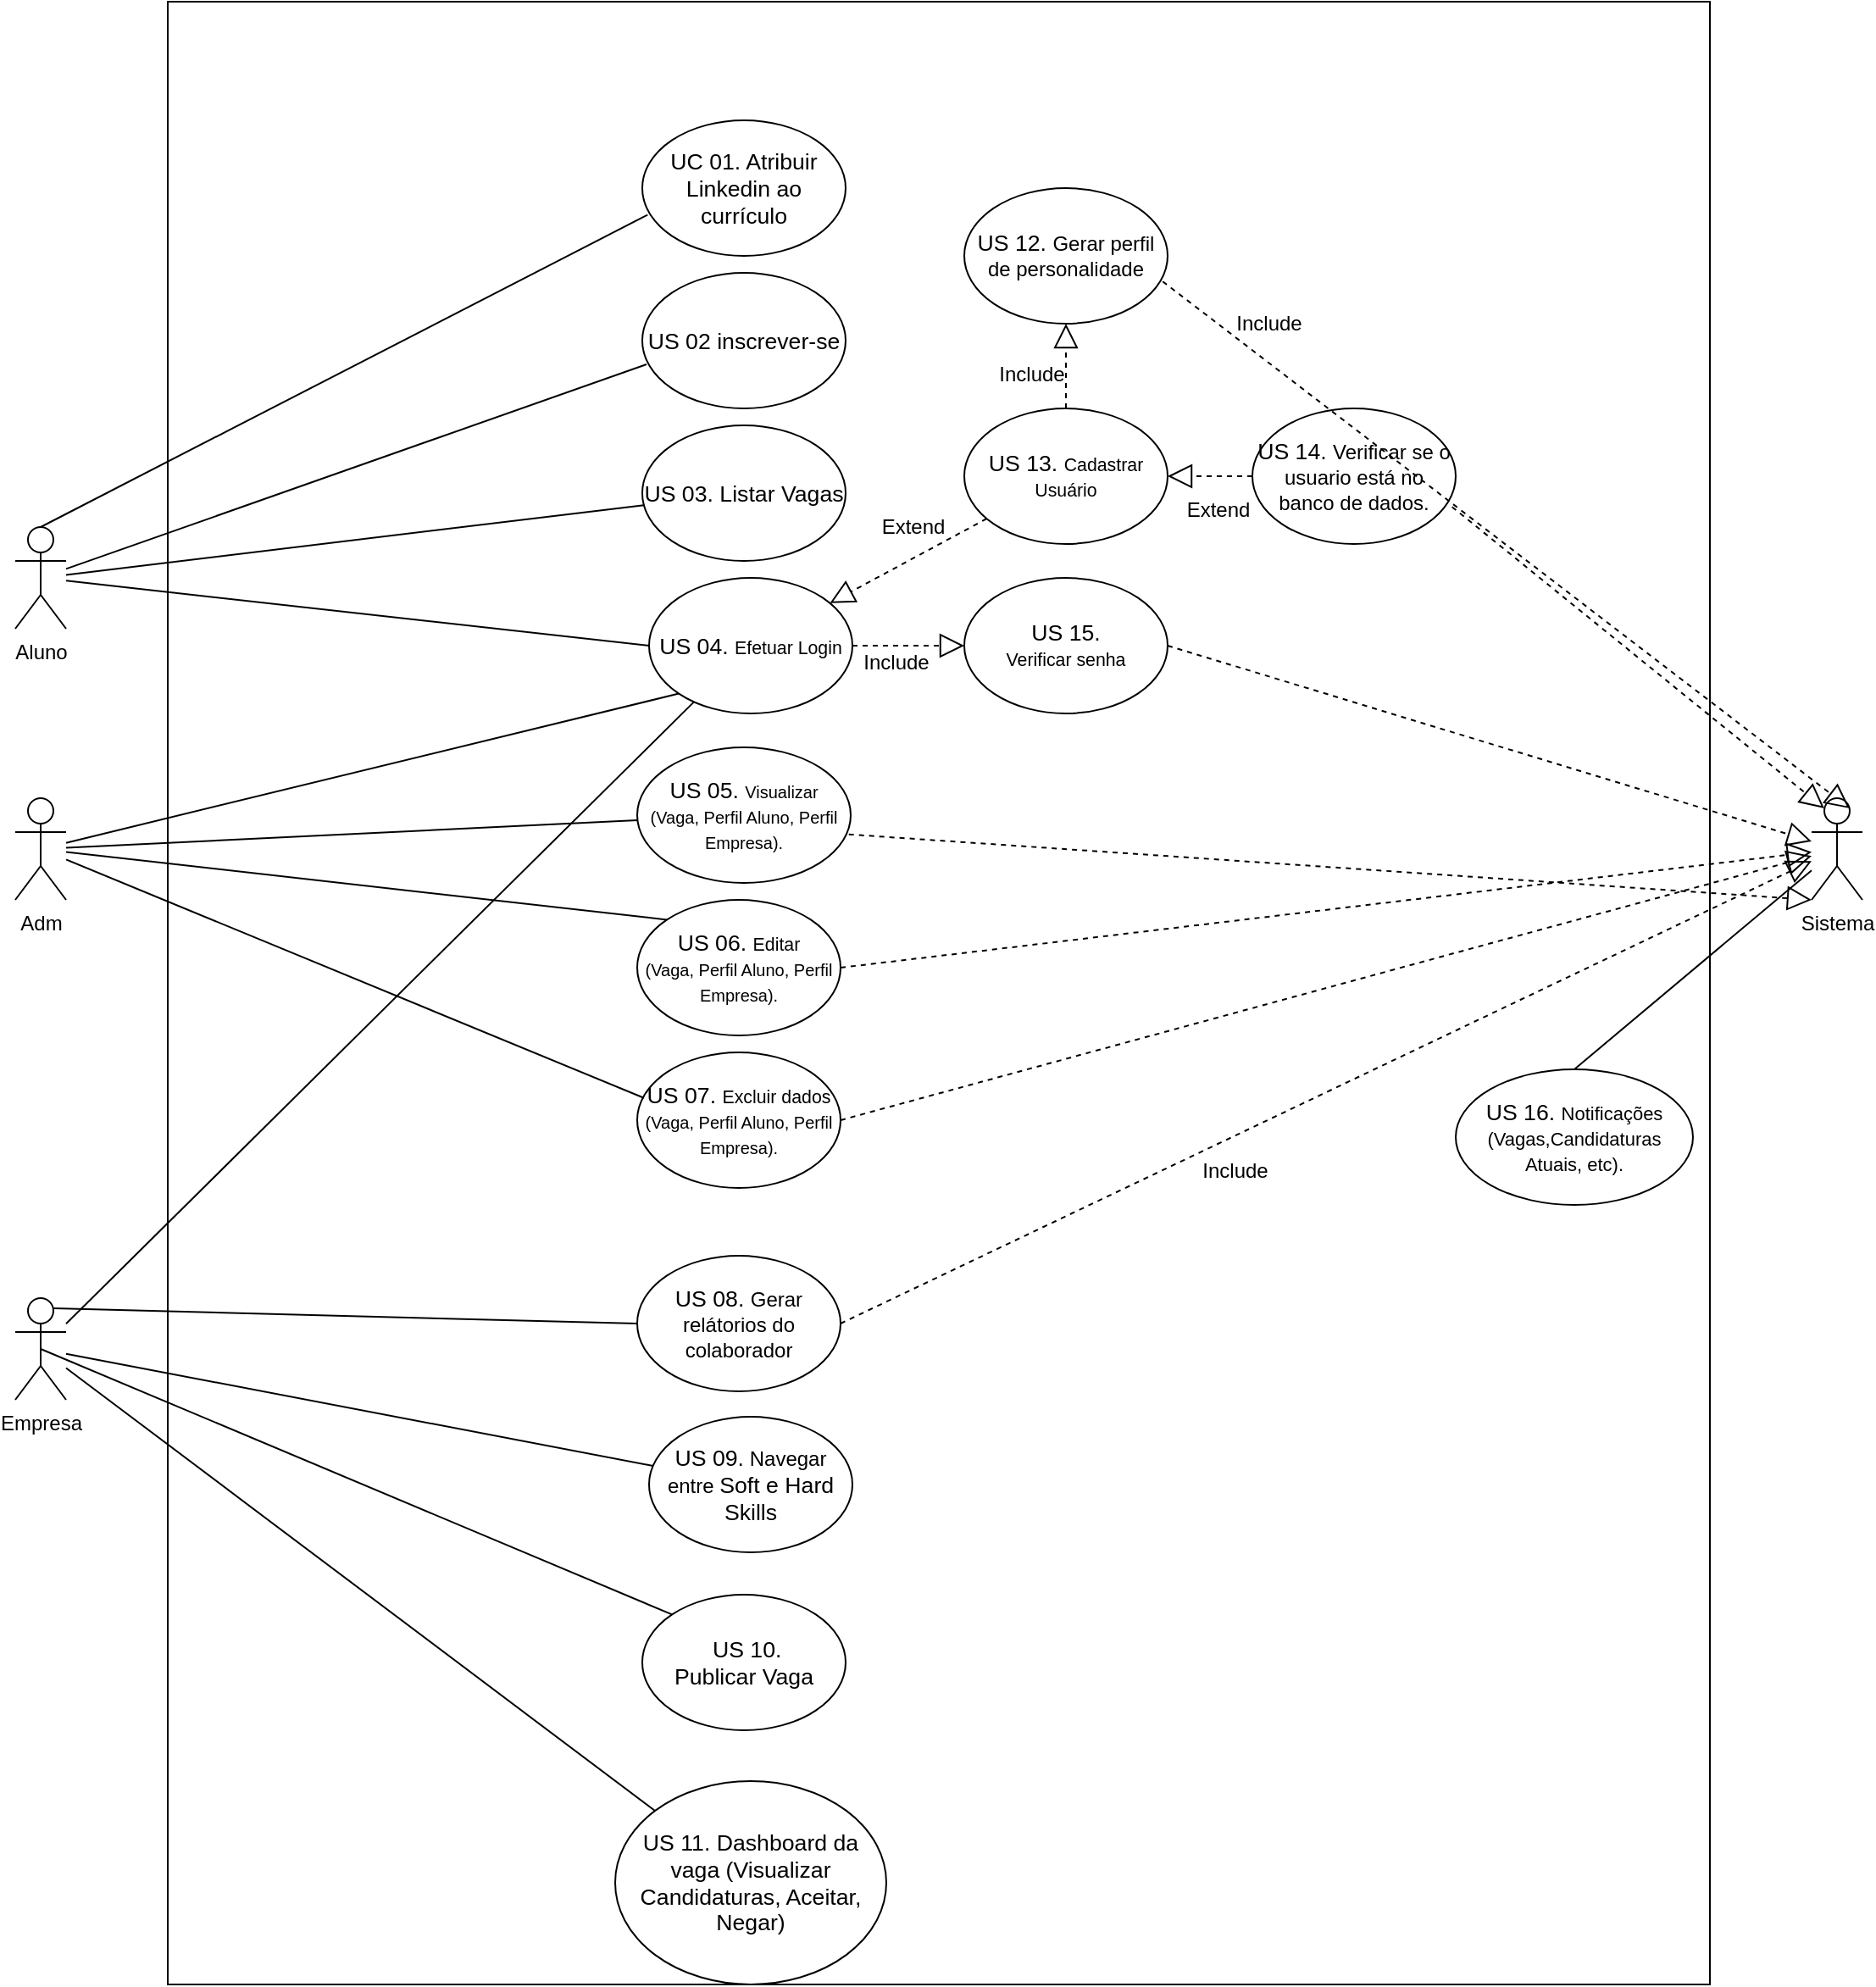 <mxfile version="13.6.2" type="device"><diagram id="L76Seh2NoInEl5mOCeZB" name="Diagrama De Uso"><mxGraphModel dx="969" dy="1592" grid="1" gridSize="10" guides="1" tooltips="1" connect="1" arrows="1" fold="1" page="1" pageScale="1" pageWidth="827" pageHeight="1169" math="0" shadow="0"><root><mxCell id="0"/><mxCell id="1" parent="0"/><mxCell id="sKyBAn52GZ-D1JCYeZrx-44" value="" style="verticalLabelPosition=bottom;verticalAlign=top;html=1;shape=mxgraph.basic.rect;fillColor2=none;strokeWidth=1;size=20;indent=5;" vertex="1" parent="1"><mxGeometry x="130" y="-290" width="910" height="1170" as="geometry"/></mxCell><mxCell id="9EC2UvjhAvprSnx3b1pa-1" value="Aluno" style="shape=umlActor;verticalLabelPosition=bottom;verticalAlign=top;html=1;outlineConnect=0;" parent="1" vertex="1"><mxGeometry x="40" y="20" width="30" height="60" as="geometry"/></mxCell><mxCell id="9EC2UvjhAvprSnx3b1pa-2" value="Adm" style="shape=umlActor;verticalLabelPosition=bottom;verticalAlign=top;html=1;outlineConnect=0;" parent="1" vertex="1"><mxGeometry x="40" y="180" width="30" height="60" as="geometry"/></mxCell><mxCell id="9EC2UvjhAvprSnx3b1pa-3" value="Empresa" style="shape=umlActor;verticalLabelPosition=bottom;verticalAlign=top;html=1;outlineConnect=0;" parent="1" vertex="1"><mxGeometry x="40" y="475" width="30" height="60" as="geometry"/></mxCell><mxCell id="9EC2UvjhAvprSnx3b1pa-4" value="&lt;span id=&quot;docs-internal-guid-d7ec01bd-7fff-74f7-2026-dffdd2ea399a&quot;&gt;&lt;span style=&quot;font-size: 8pt ; font-family: &amp;#34;arial&amp;#34; ; background-color: transparent ; vertical-align: baseline&quot;&gt;&lt;span style=&quot;font-family: &amp;#34;verdana&amp;#34; , sans-serif ; font-size: 13.333px&quot;&gt;US 04.&amp;nbsp;&lt;/span&gt;Efetuar Login&lt;/span&gt;&lt;/span&gt;" style="ellipse;whiteSpace=wrap;html=1;" parent="1" vertex="1"><mxGeometry x="414" y="50" width="120" height="80" as="geometry"/></mxCell><mxCell id="9EC2UvjhAvprSnx3b1pa-5" value="" style="endArrow=none;html=1;entryX=0;entryY=0.5;entryDx=0;entryDy=0;" parent="1" source="9EC2UvjhAvprSnx3b1pa-1" target="9EC2UvjhAvprSnx3b1pa-4" edge="1"><mxGeometry width="50" height="50" relative="1" as="geometry"><mxPoint x="60" y="70" as="sourcePoint"/><mxPoint x="110" y="20" as="targetPoint"/></mxGeometry></mxCell><mxCell id="9EC2UvjhAvprSnx3b1pa-7" value="" style="endArrow=none;html=1;entryX=0;entryY=1;entryDx=0;entryDy=0;" parent="1" target="9EC2UvjhAvprSnx3b1pa-4" edge="1" source="9EC2UvjhAvprSnx3b1pa-2"><mxGeometry width="50" height="50" relative="1" as="geometry"><mxPoint x="80" y="200" as="sourcePoint"/><mxPoint x="390" y="200" as="targetPoint"/></mxGeometry></mxCell><mxCell id="9EC2UvjhAvprSnx3b1pa-8" value="" style="endArrow=none;html=1;" parent="1" source="9EC2UvjhAvprSnx3b1pa-3" target="9EC2UvjhAvprSnx3b1pa-4" edge="1"><mxGeometry width="50" height="50" relative="1" as="geometry"><mxPoint x="80" y="410" as="sourcePoint"/><mxPoint x="130" y="360" as="targetPoint"/></mxGeometry></mxCell><mxCell id="9EC2UvjhAvprSnx3b1pa-9" value="&lt;span id=&quot;docs-internal-guid-0180eaf7-7fff-132a-d3db-e5afe8533023&quot;&gt;&lt;span style=&quot;font-size: 8pt ; font-family: &amp;#34;arial&amp;#34; ; background-color: transparent ; vertical-align: baseline&quot;&gt;&lt;span style=&quot;font-family: &amp;#34;verdana&amp;#34; , sans-serif ; font-size: 13.333px&quot;&gt;US 13.&amp;nbsp;&lt;/span&gt;Cadastrar Usuário&lt;/span&gt;&lt;/span&gt;" style="ellipse;whiteSpace=wrap;html=1;" parent="1" vertex="1"><mxGeometry x="600" y="-50" width="120" height="80" as="geometry"/></mxCell><mxCell id="9EC2UvjhAvprSnx3b1pa-11" value="&lt;span style=&quot;font-family: &amp;#34;verdana&amp;#34; , sans-serif ; font-size: 13.333px&quot;&gt;US 09.&lt;/span&gt;&amp;nbsp;Navegar entre&amp;nbsp;&lt;span lang=&quot;PT&quot; style=&quot;font-size: 10pt ; font-family: &amp;#34;verdana&amp;#34; , sans-serif&quot;&gt;Soft e Hard Skills&lt;/span&gt;" style="ellipse;whiteSpace=wrap;html=1;" parent="1" vertex="1"><mxGeometry x="414" y="545" width="120" height="80" as="geometry"/></mxCell><mxCell id="9EC2UvjhAvprSnx3b1pa-12" value="" style="endArrow=none;html=1;" parent="1" source="9EC2UvjhAvprSnx3b1pa-3" target="9EC2UvjhAvprSnx3b1pa-11" edge="1"><mxGeometry width="50" height="50" relative="1" as="geometry"><mxPoint x="140" y="410" as="sourcePoint"/><mxPoint x="190" y="360" as="targetPoint"/></mxGeometry></mxCell><mxCell id="9EC2UvjhAvprSnx3b1pa-13" value="Sistema" style="shape=umlActor;verticalLabelPosition=bottom;verticalAlign=top;html=1;outlineConnect=0;" parent="1" vertex="1"><mxGeometry x="1100" y="180" width="30" height="60" as="geometry"/></mxCell><mxCell id="9EC2UvjhAvprSnx3b1pa-14" value="&lt;span id=&quot;docs-internal-guid-35cf22a5-7fff-3b09-7bd4-6298261893ca&quot;&gt;&lt;span style=&quot;font-family: &amp;#34;verdana&amp;#34; , sans-serif ; font-size: 13.333px&quot;&gt;US 15.&lt;/span&gt;&lt;p dir=&quot;ltr&quot; style=&quot;line-height: 1.2 ; margin-top: 0pt ; margin-bottom: 0pt&quot;&gt;&lt;span style=&quot;font-size: 8pt ; font-family: &amp;#34;arial&amp;#34; ; background-color: transparent ; vertical-align: baseline&quot;&gt;Verificar senha&lt;/span&gt;&lt;/p&gt;&lt;/span&gt;" style="ellipse;whiteSpace=wrap;html=1;" parent="1" vertex="1"><mxGeometry x="600" y="50" width="120" height="80" as="geometry"/></mxCell><mxCell id="9EC2UvjhAvprSnx3b1pa-24" value="" style="endArrow=block;dashed=1;endFill=0;endSize=12;html=1;exitX=1;exitY=0.5;exitDx=0;exitDy=0;entryX=0;entryY=0.5;entryDx=0;entryDy=0;" parent="1" source="9EC2UvjhAvprSnx3b1pa-4" target="9EC2UvjhAvprSnx3b1pa-14" edge="1"><mxGeometry width="160" relative="1" as="geometry"><mxPoint x="350" y="190" as="sourcePoint"/><mxPoint x="510" y="190" as="targetPoint"/></mxGeometry></mxCell><mxCell id="9EC2UvjhAvprSnx3b1pa-29" value="&lt;span lang=&quot;PT&quot; style=&quot;font-family: &amp;#34;verdana&amp;#34; , sans-serif&quot;&gt;&lt;font style=&quot;font-size: 10px&quot;&gt;&lt;span style=&quot;font-size: 13.333px&quot;&gt;US 05.&amp;nbsp;&lt;/span&gt;Visualizar&lt;br&gt;&lt;span lang=&quot;PT&quot; style=&quot;font-family: &amp;#34;verdana&amp;#34; , sans-serif&quot;&gt;(Vaga, Perfil Aluno, Perfil Empresa).&lt;/span&gt;&lt;/font&gt;&lt;br&gt;&lt;/span&gt;" style="ellipse;whiteSpace=wrap;html=1;" parent="1" vertex="1"><mxGeometry x="407" y="150" width="126" height="80" as="geometry"/></mxCell><mxCell id="9EC2UvjhAvprSnx3b1pa-30" value="" style="endArrow=none;html=1;fillColor=#CC0000;" parent="1" source="9EC2UvjhAvprSnx3b1pa-2" target="9EC2UvjhAvprSnx3b1pa-29" edge="1"><mxGeometry width="50" height="50" relative="1" as="geometry"><mxPoint x="100" y="290" as="sourcePoint"/><mxPoint x="150" y="240" as="targetPoint"/></mxGeometry></mxCell><mxCell id="9EC2UvjhAvprSnx3b1pa-32" value="&lt;span lang=&quot;PT&quot; style=&quot;font-size: 10pt ; font-family: &amp;#34;verdana&amp;#34; , sans-serif&quot;&gt;&amp;nbsp;&lt;span style=&quot;font-size: 13.333px&quot;&gt;US 10.&lt;/span&gt;&lt;br&gt;Publicar Vaga&lt;/span&gt;" style="ellipse;whiteSpace=wrap;html=1;" parent="1" vertex="1"><mxGeometry x="410" y="650" width="120" height="80" as="geometry"/></mxCell><mxCell id="9EC2UvjhAvprSnx3b1pa-33" value="" style="endArrow=none;html=1;fillColor=#CC0000;entryX=0;entryY=0;entryDx=0;entryDy=0;exitX=0.5;exitY=0.5;exitDx=0;exitDy=0;exitPerimeter=0;" parent="1" target="9EC2UvjhAvprSnx3b1pa-32" edge="1" source="9EC2UvjhAvprSnx3b1pa-3"><mxGeometry width="50" height="50" relative="1" as="geometry"><mxPoint x="80" y="420" as="sourcePoint"/><mxPoint x="160" y="420" as="targetPoint"/></mxGeometry></mxCell><mxCell id="9EC2UvjhAvprSnx3b1pa-35" value="&lt;span lang=&quot;PT&quot; style=&quot;font-size: 10pt ; font-family: &amp;#34;verdana&amp;#34; , sans-serif&quot;&gt;&lt;span style=&quot;font-size: 13.333px&quot;&gt;US 11.&amp;nbsp;&lt;/span&gt;Dashboard da vaga (Visualizar Candidaturas, Aceitar, Negar)&lt;/span&gt;" style="ellipse;whiteSpace=wrap;html=1;" parent="1" vertex="1"><mxGeometry x="394" y="760" width="160" height="120" as="geometry"/></mxCell><mxCell id="9EC2UvjhAvprSnx3b1pa-36" value="" style="endArrow=none;html=1;fillColor=#CC0000;" parent="1" source="9EC2UvjhAvprSnx3b1pa-3" target="9EC2UvjhAvprSnx3b1pa-35" edge="1"><mxGeometry width="50" height="50" relative="1" as="geometry"><mxPoint x="70" y="580" as="sourcePoint"/><mxPoint x="120" y="530" as="targetPoint"/></mxGeometry></mxCell><mxCell id="9EC2UvjhAvprSnx3b1pa-37" value="&lt;span lang=&quot;PT&quot; style=&quot;font-size: 10pt ; font-family: &amp;#34;verdana&amp;#34; , sans-serif&quot;&gt;&lt;span style=&quot;font-size: 13.333px&quot;&gt;US 03.&amp;nbsp;&lt;/span&gt;Listar Vagas&lt;/span&gt;" style="ellipse;whiteSpace=wrap;html=1;" parent="1" vertex="1"><mxGeometry x="410" y="-40" width="120" height="80" as="geometry"/></mxCell><mxCell id="9EC2UvjhAvprSnx3b1pa-38" value="" style="endArrow=none;html=1;fillColor=#CC0000;" parent="1" source="9EC2UvjhAvprSnx3b1pa-1" target="9EC2UvjhAvprSnx3b1pa-37" edge="1"><mxGeometry width="50" height="50" relative="1" as="geometry"><mxPoint x="100" y="60" as="sourcePoint"/><mxPoint x="150" y="10" as="targetPoint"/></mxGeometry></mxCell><mxCell id="9EC2UvjhAvprSnx3b1pa-39" value="&lt;span lang=&quot;PT&quot; style=&quot;font-size: 10pt ; font-family: &amp;#34;verdana&amp;#34; , sans-serif&quot;&gt;US 02 inscrever-se&lt;/span&gt;" style="ellipse;whiteSpace=wrap;html=1;" parent="1" vertex="1"><mxGeometry x="410" y="-130" width="120" height="80" as="geometry"/></mxCell><mxCell id="9EC2UvjhAvprSnx3b1pa-40" value="" style="endArrow=none;html=1;fillColor=#CC0000;entryX=0.021;entryY=0.675;entryDx=0;entryDy=0;entryPerimeter=0;" parent="1" target="9EC2UvjhAvprSnx3b1pa-39" edge="1" source="9EC2UvjhAvprSnx3b1pa-1"><mxGeometry width="50" height="50" relative="1" as="geometry"><mxPoint x="70" y="26" as="sourcePoint"/><mxPoint x="180" y="-60" as="targetPoint"/></mxGeometry></mxCell><mxCell id="9EC2UvjhAvprSnx3b1pa-43" value="&lt;span lang=&quot;PT&quot; style=&quot;font-size: 10pt ; font-family: &amp;#34;verdana&amp;#34; , sans-serif&quot;&gt;UC 01. Atribuir Linkedin ao currículo&lt;/span&gt;" style="ellipse;whiteSpace=wrap;html=1;" parent="1" vertex="1"><mxGeometry x="410" y="-220" width="120" height="80" as="geometry"/></mxCell><mxCell id="6rnX2Xb8SXRJEu93HrJz-1" value="" style="endArrow=none;html=1;entryX=0.026;entryY=0.697;entryDx=0;entryDy=0;entryPerimeter=0;exitX=0.5;exitY=0;exitDx=0;exitDy=0;exitPerimeter=0;" parent="1" target="9EC2UvjhAvprSnx3b1pa-43" edge="1" source="9EC2UvjhAvprSnx3b1pa-1"><mxGeometry width="50" height="50" relative="1" as="geometry"><mxPoint x="55" y="10" as="sourcePoint"/><mxPoint x="120" y="-100" as="targetPoint"/></mxGeometry></mxCell><mxCell id="6rnX2Xb8SXRJEu93HrJz-4" value="&lt;span style=&quot;font-family: &amp;#34;verdana&amp;#34; , sans-serif ; font-size: 13.333px&quot;&gt;US 14.&amp;nbsp;&lt;/span&gt;Verificar se o usuario está no banco de dados." style="ellipse;whiteSpace=wrap;html=1;" parent="1" vertex="1"><mxGeometry x="770" y="-50" width="120" height="80" as="geometry"/></mxCell><mxCell id="6rnX2Xb8SXRJEu93HrJz-12" value="&lt;span style=&quot;font-family: &amp;#34;verdana&amp;#34; , sans-serif ; font-size: 13.333px&quot;&gt;US 16.&amp;nbsp;&lt;/span&gt;&lt;span style=&quot;font-family: &amp;#34;verdana&amp;#34; , sans-serif ; font-size: 11px&quot;&gt;Notificações (Vagas,Candidaturas&lt;/span&gt;&lt;br style=&quot;font-family: &amp;#34;verdana&amp;#34; , sans-serif ; font-size: 11px&quot;&gt;&lt;span style=&quot;font-family: &amp;#34;verdana&amp;#34; , sans-serif ; font-size: 11px&quot;&gt;Atuais, etc).&lt;/span&gt;" style="ellipse;whiteSpace=wrap;html=1;" parent="1" vertex="1"><mxGeometry x="890" y="340" width="140" height="80" as="geometry"/></mxCell><mxCell id="6rnX2Xb8SXRJEu93HrJz-15" value="" style="endArrow=block;dashed=1;endFill=0;endSize=12;html=1;exitX=0.5;exitY=0;exitDx=0;exitDy=0;" parent="1" source="9EC2UvjhAvprSnx3b1pa-9" edge="1" target="6rnX2Xb8SXRJEu93HrJz-16"><mxGeometry width="160" relative="1" as="geometry"><mxPoint x="490" y="30" as="sourcePoint"/><mxPoint x="530" y="-40" as="targetPoint"/></mxGeometry></mxCell><mxCell id="6rnX2Xb8SXRJEu93HrJz-16" value="&lt;span style=&quot;font-family: &amp;#34;verdana&amp;#34; , sans-serif ; font-size: 13.333px&quot;&gt;US 12.&amp;nbsp;&lt;/span&gt;Gerar perfil de personalidade" style="ellipse;whiteSpace=wrap;html=1;" parent="1" vertex="1"><mxGeometry x="600" y="-180" width="120" height="80" as="geometry"/></mxCell><mxCell id="6rnX2Xb8SXRJEu93HrJz-21" value="Include" style="text;html=1;strokeColor=none;fillColor=none;align=center;verticalAlign=middle;whiteSpace=wrap;rounded=0;" parent="1" vertex="1"><mxGeometry x="760" y="-110" width="40" height="20" as="geometry"/></mxCell><mxCell id="6rnX2Xb8SXRJEu93HrJz-28" value="&lt;span style=&quot;font-family: &amp;#34;verdana&amp;#34; , sans-serif ; font-size: 13.333px&quot;&gt;US 08.&amp;nbsp;&lt;/span&gt;Gerar relátorios do colaborador" style="ellipse;whiteSpace=wrap;html=1;" parent="1" vertex="1"><mxGeometry x="407" y="450" width="120" height="80" as="geometry"/></mxCell><mxCell id="6rnX2Xb8SXRJEu93HrJz-29" value="" style="endArrow=none;html=1;entryX=0;entryY=0.5;entryDx=0;entryDy=0;exitX=0.75;exitY=0.1;exitDx=0;exitDy=0;exitPerimeter=0;" parent="1" target="6rnX2Xb8SXRJEu93HrJz-28" edge="1" source="9EC2UvjhAvprSnx3b1pa-3"><mxGeometry width="50" height="50" relative="1" as="geometry"><mxPoint x="80" y="380" as="sourcePoint"/><mxPoint x="190" y="350" as="targetPoint"/></mxGeometry></mxCell><mxCell id="6rnX2Xb8SXRJEu93HrJz-31" value="Include" style="text;html=1;strokeColor=none;fillColor=none;align=center;verticalAlign=middle;whiteSpace=wrap;rounded=0;" parent="1" vertex="1"><mxGeometry x="740" y="390" width="40" height="20" as="geometry"/></mxCell><mxCell id="6rnX2Xb8SXRJEu93HrJz-32" value="" style="endArrow=block;dashed=1;endFill=0;endSize=12;html=1;exitX=0.982;exitY=0.726;exitDx=0;exitDy=0;exitPerimeter=0;entryX=0.25;entryY=0.1;entryDx=0;entryDy=0;entryPerimeter=0;" parent="1" source="6rnX2Xb8SXRJEu93HrJz-4" edge="1" target="9EC2UvjhAvprSnx3b1pa-13"><mxGeometry width="160" relative="1" as="geometry"><mxPoint x="640" y="100" as="sourcePoint"/><mxPoint x="1000" y="190" as="targetPoint"/></mxGeometry></mxCell><mxCell id="sKyBAn52GZ-D1JCYeZrx-15" value="" style="endArrow=block;dashed=1;endFill=0;endSize=12;html=1;exitX=0.976;exitY=0.689;exitDx=0;exitDy=0;exitPerimeter=0;entryX=0.75;entryY=0.1;entryDx=0;entryDy=0;entryPerimeter=0;" edge="1" parent="1" source="6rnX2Xb8SXRJEu93HrJz-16" target="9EC2UvjhAvprSnx3b1pa-13"><mxGeometry width="160" relative="1" as="geometry"><mxPoint x="787.84" y="-10.96" as="sourcePoint"/><mxPoint x="1030" y="160" as="targetPoint"/></mxGeometry></mxCell><mxCell id="sKyBAn52GZ-D1JCYeZrx-17" value="" style="endArrow=block;dashed=1;endFill=0;endSize=12;html=1;exitX=1;exitY=0.5;exitDx=0;exitDy=0;" edge="1" parent="1" source="9EC2UvjhAvprSnx3b1pa-14" target="9EC2UvjhAvprSnx3b1pa-13"><mxGeometry width="160" relative="1" as="geometry"><mxPoint x="760.0" y="80.0" as="sourcePoint"/><mxPoint x="1042.16" y="271.92" as="targetPoint"/></mxGeometry></mxCell><mxCell id="sKyBAn52GZ-D1JCYeZrx-20" value="" style="endArrow=block;dashed=1;endFill=0;endSize=12;html=1;" edge="1" parent="1" source="9EC2UvjhAvprSnx3b1pa-9" target="9EC2UvjhAvprSnx3b1pa-4"><mxGeometry width="160" relative="1" as="geometry"><mxPoint x="580" y="30" as="sourcePoint"/><mxPoint x="580" y="-110" as="targetPoint"/></mxGeometry></mxCell><mxCell id="sKyBAn52GZ-D1JCYeZrx-21" value="" style="endArrow=block;dashed=1;endFill=0;endSize=12;html=1;" edge="1" parent="1" source="6rnX2Xb8SXRJEu93HrJz-4" target="9EC2UvjhAvprSnx3b1pa-9"><mxGeometry width="160" relative="1" as="geometry"><mxPoint x="760" y="-10" as="sourcePoint"/><mxPoint x="760" y="-150" as="targetPoint"/></mxGeometry></mxCell><mxCell id="sKyBAn52GZ-D1JCYeZrx-22" value="&lt;span id=&quot;docs-internal-guid-d7ec01bd-7fff-74f7-2026-dffdd2ea399a&quot;&gt;&lt;span style=&quot;font-size: 8pt ; font-family: &amp;#34;arial&amp;#34; ; background-color: transparent ; vertical-align: baseline&quot;&gt;&lt;span style=&quot;font-family: &amp;#34;verdana&amp;#34; , sans-serif ; font-size: 13.333px&quot;&gt;US 06.&amp;nbsp;&lt;/span&gt;Editar&lt;br&gt;&lt;span style=&quot;font-family: &amp;#34;verdana&amp;#34; , sans-serif ; font-size: 10px&quot;&gt;(Vaga, Perfil Aluno, Perfil Empresa).&lt;/span&gt;&lt;br&gt;&lt;/span&gt;&lt;/span&gt;" style="ellipse;whiteSpace=wrap;html=1;" vertex="1" parent="1"><mxGeometry x="407" y="240" width="120" height="80" as="geometry"/></mxCell><mxCell id="sKyBAn52GZ-D1JCYeZrx-23" value="&lt;span id=&quot;docs-internal-guid-d7ec01bd-7fff-74f7-2026-dffdd2ea399a&quot;&gt;&lt;span style=&quot;font-size: 8pt ; font-family: &amp;#34;arial&amp;#34; ; background-color: transparent ; vertical-align: baseline&quot;&gt;&lt;span style=&quot;font-family: &amp;#34;verdana&amp;#34; , sans-serif ; font-size: 13.333px&quot;&gt;US 07.&amp;nbsp;&lt;/span&gt;Excluir dados&lt;br&gt;&lt;span style=&quot;font-family: &amp;#34;verdana&amp;#34; , sans-serif ; font-size: 10px&quot;&gt;(Vaga, Perfil Aluno, Perfil Empresa).&lt;/span&gt;&lt;br&gt;&lt;/span&gt;&lt;/span&gt;" style="ellipse;whiteSpace=wrap;html=1;" vertex="1" parent="1"><mxGeometry x="407" y="330" width="120" height="80" as="geometry"/></mxCell><mxCell id="sKyBAn52GZ-D1JCYeZrx-24" value="" style="endArrow=block;dashed=1;endFill=0;endSize=12;html=1;exitX=1;exitY=0.5;exitDx=0;exitDy=0;" edge="1" parent="1" source="6rnX2Xb8SXRJEu93HrJz-28" target="9EC2UvjhAvprSnx3b1pa-13"><mxGeometry width="160" relative="1" as="geometry"><mxPoint x="374" y="409.15" as="sourcePoint"/><mxPoint x="1150" y="500" as="targetPoint"/></mxGeometry></mxCell><mxCell id="sKyBAn52GZ-D1JCYeZrx-30" value="" style="endArrow=none;html=1;fillColor=#CC0000;entryX=0;entryY=0;entryDx=0;entryDy=0;" edge="1" parent="1" source="9EC2UvjhAvprSnx3b1pa-2" target="sKyBAn52GZ-D1JCYeZrx-22"><mxGeometry width="50" height="50" relative="1" as="geometry"><mxPoint x="70" y="256.247" as="sourcePoint"/><mxPoint x="407.181" y="239.997" as="targetPoint"/></mxGeometry></mxCell><mxCell id="sKyBAn52GZ-D1JCYeZrx-31" value="" style="endArrow=none;html=1;fillColor=#CC0000;entryX=0.033;entryY=0.336;entryDx=0;entryDy=0;entryPerimeter=0;" edge="1" parent="1" source="9EC2UvjhAvprSnx3b1pa-2" target="sKyBAn52GZ-D1JCYeZrx-23"><mxGeometry width="50" height="50" relative="1" as="geometry"><mxPoint x="90" y="229.277" as="sourcePoint"/><mxPoint x="427.181" y="213.027" as="targetPoint"/></mxGeometry></mxCell><mxCell id="sKyBAn52GZ-D1JCYeZrx-32" value="" style="endArrow=block;dashed=1;endFill=0;endSize=12;html=1;exitX=0.991;exitY=0.642;exitDx=0;exitDy=0;exitPerimeter=0;entryX=0;entryY=1;entryDx=0;entryDy=0;entryPerimeter=0;" edge="1" parent="1" source="9EC2UvjhAvprSnx3b1pa-29" target="9EC2UvjhAvprSnx3b1pa-13"><mxGeometry width="160" relative="1" as="geometry"><mxPoint x="534" y="290" as="sourcePoint"/><mxPoint x="1110" y="290" as="targetPoint"/></mxGeometry></mxCell><mxCell id="sKyBAn52GZ-D1JCYeZrx-33" value="" style="endArrow=block;dashed=1;endFill=0;endSize=12;html=1;exitX=1;exitY=0.5;exitDx=0;exitDy=0;" edge="1" parent="1" source="sKyBAn52GZ-D1JCYeZrx-23" target="9EC2UvjhAvprSnx3b1pa-13"><mxGeometry width="160" relative="1" as="geometry"><mxPoint x="542" y="310" as="sourcePoint"/><mxPoint x="1118" y="310" as="targetPoint"/></mxGeometry></mxCell><mxCell id="sKyBAn52GZ-D1JCYeZrx-34" value="" style="endArrow=block;dashed=1;endFill=0;endSize=12;html=1;exitX=1;exitY=0.5;exitDx=0;exitDy=0;" edge="1" parent="1" source="sKyBAn52GZ-D1JCYeZrx-22" target="9EC2UvjhAvprSnx3b1pa-13"><mxGeometry width="160" relative="1" as="geometry"><mxPoint x="542" y="279.5" as="sourcePoint"/><mxPoint x="1118" y="279.5" as="targetPoint"/></mxGeometry></mxCell><mxCell id="sKyBAn52GZ-D1JCYeZrx-39" value="" style="endArrow=none;html=1;fillColor=#CC0000;exitX=0.5;exitY=0;exitDx=0;exitDy=0;" edge="1" parent="1" source="6rnX2Xb8SXRJEu93HrJz-12" target="9EC2UvjhAvprSnx3b1pa-13"><mxGeometry width="50" height="50" relative="1" as="geometry"><mxPoint x="970" y="409.999" as="sourcePoint"/><mxPoint x="1130" y="270" as="targetPoint"/></mxGeometry></mxCell><mxCell id="sKyBAn52GZ-D1JCYeZrx-40" value="Include" style="text;html=1;strokeColor=none;fillColor=none;align=center;verticalAlign=middle;whiteSpace=wrap;rounded=0;" vertex="1" parent="1"><mxGeometry x="620" y="-80" width="40" height="20" as="geometry"/></mxCell><mxCell id="sKyBAn52GZ-D1JCYeZrx-41" value="Include" style="text;html=1;strokeColor=none;fillColor=none;align=center;verticalAlign=middle;whiteSpace=wrap;rounded=0;" vertex="1" parent="1"><mxGeometry x="540" y="90" width="40" height="20" as="geometry"/></mxCell><mxCell id="sKyBAn52GZ-D1JCYeZrx-42" value="Extend" style="text;html=1;strokeColor=none;fillColor=none;align=center;verticalAlign=middle;whiteSpace=wrap;rounded=0;" vertex="1" parent="1"><mxGeometry x="730" width="40" height="20" as="geometry"/></mxCell><mxCell id="sKyBAn52GZ-D1JCYeZrx-43" value="Extend" style="text;html=1;strokeColor=none;fillColor=none;align=center;verticalAlign=middle;whiteSpace=wrap;rounded=0;" vertex="1" parent="1"><mxGeometry x="550" y="10" width="40" height="20" as="geometry"/></mxCell></root></mxGraphModel></diagram></mxfile>